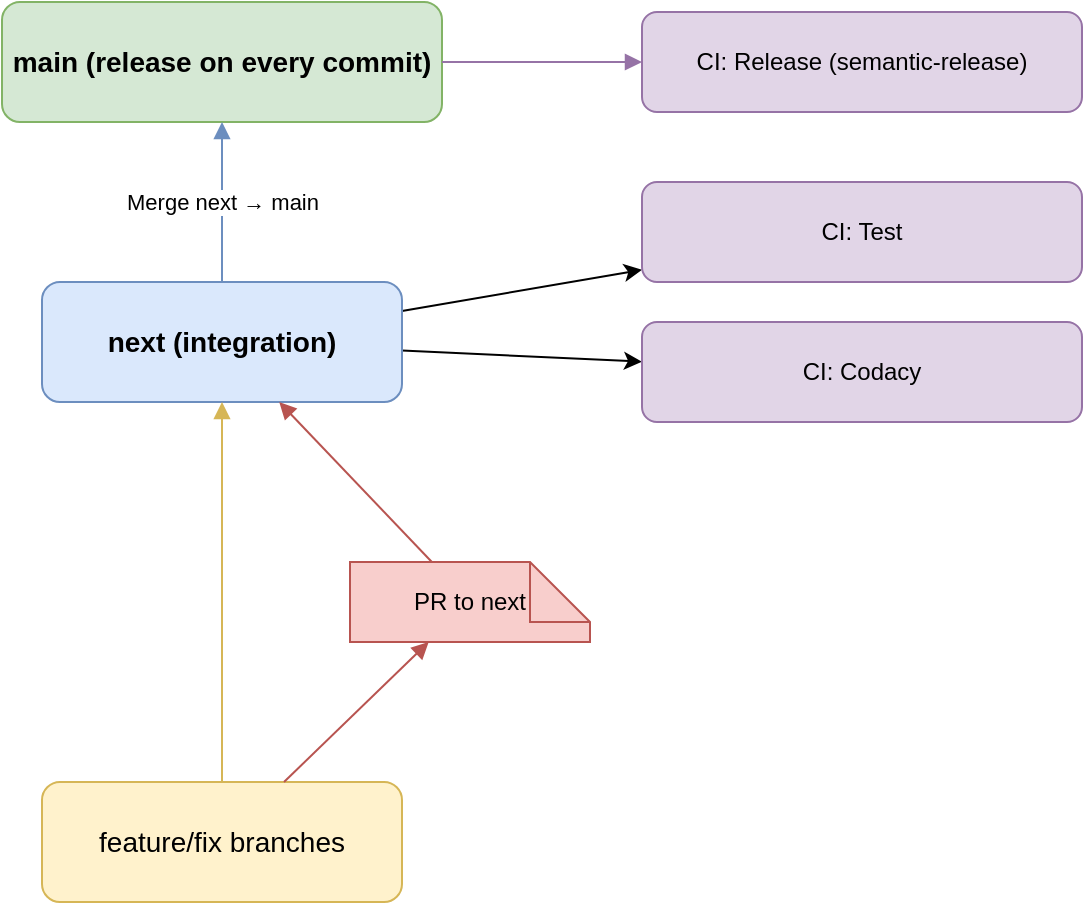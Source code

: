<mxfile>
    <diagram name="Development Flow" id="dev-flow-1">
        <mxGraphModel dx="605" dy="542" grid="1" gridSize="10" guides="1" tooltips="1" connect="1" arrows="1" fold="1" page="1" pageScale="1" pageWidth="827" pageHeight="1169" math="0" shadow="0">
            <root>
                <mxCell id="0"/>
                <mxCell id="1" parent="0"/>
                <mxCell id="main" value="main (release on every commit)" style="rounded=1;whiteSpace=wrap;html=1;fillColor=#d5e8d4;strokeColor=#82b366;fontSize=14;fontStyle=1;" parent="1" vertex="1">
                    <mxGeometry x="120" y="40" width="220" height="60" as="geometry"/>
                </mxCell>
                <mxCell id="3" style="edgeStyle=none;html=1;" edge="1" parent="1" source="next" target="2">
                    <mxGeometry relative="1" as="geometry"/>
                </mxCell>
                <mxCell id="5" style="edgeStyle=none;html=1;" edge="1" parent="1" source="next" target="4">
                    <mxGeometry relative="1" as="geometry"/>
                </mxCell>
                <mxCell id="next" value="next (integration)" style="rounded=1;whiteSpace=wrap;html=1;fillColor=#dae8fc;strokeColor=#6c8ebf;fontSize=14;fontStyle=1;" parent="1" vertex="1">
                    <mxGeometry x="140" y="180" width="180" height="60" as="geometry"/>
                </mxCell>
                <mxCell id="feature" value="feature/fix branches" style="rounded=1;whiteSpace=wrap;html=1;fillColor=#fff2cc;strokeColor=#d6b656;fontSize=14;" parent="1" vertex="1">
                    <mxGeometry x="140" y="430" width="180" height="60" as="geometry"/>
                </mxCell>
                <mxCell id="pr" value="PR to next" style="shape=note;whiteSpace=wrap;html=1;fillColor=#f8cecc;strokeColor=#b85450;fontSize=12;" parent="1" vertex="1">
                    <mxGeometry x="294" y="320" width="120" height="40" as="geometry"/>
                </mxCell>
                <mxCell id="merge-next-main" value="Merge next → main" style="rounded=0;orthogonalLoop=1;jettySize=auto;html=1;endArrow=block;endFill=1;strokeColor=#6c8ebf;" parent="1" source="next" target="main" edge="1">
                    <mxGeometry relative="1" as="geometry">
                        <mxPoint x="510" y="230" as="targetPoint"/>
                    </mxGeometry>
                </mxCell>
                <mxCell id="release" value="CI: Release (semantic-release)" style="rounded=1;whiteSpace=wrap;html=1;fillColor=#e1d5e7;strokeColor=#9673a6;fontSize=12;" parent="1" vertex="1">
                    <mxGeometry x="440" y="45" width="220" height="50" as="geometry"/>
                </mxCell>
                <mxCell id="main-release" value="" style="rounded=0;orthogonalLoop=1;jettySize=auto;html=1;endArrow=block;endFill=1;strokeColor=#9673a6;" parent="1" source="main" target="release" edge="1">
                    <mxGeometry relative="1" as="geometry"/>
                </mxCell>
                <mxCell id="feature-next" value="" style="rounded=0;orthogonalLoop=1;jettySize=auto;html=1;endArrow=block;endFill=1;strokeColor=#d6b656;" parent="1" source="feature" target="next" edge="1">
                    <mxGeometry relative="1" as="geometry"/>
                </mxCell>
                <mxCell id="pr-feature" value="" style="rounded=0;orthogonalLoop=1;jettySize=auto;html=1;endArrow=block;endFill=1;strokeColor=#b85450;" parent="1" source="feature" target="pr" edge="1">
                    <mxGeometry relative="1" as="geometry"/>
                </mxCell>
                <mxCell id="pr-next" value="" style="rounded=0;orthogonalLoop=1;jettySize=auto;html=1;endArrow=block;endFill=1;strokeColor=#b85450;" parent="1" source="pr" target="next" edge="1">
                    <mxGeometry relative="1" as="geometry"/>
                </mxCell>
                <mxCell id="2" value="CI: Test" style="rounded=1;whiteSpace=wrap;html=1;fillColor=#e1d5e7;strokeColor=#9673a6;fontSize=12;" vertex="1" parent="1">
                    <mxGeometry x="440" y="130" width="220" height="50" as="geometry"/>
                </mxCell>
                <mxCell id="4" value="CI: Codacy" style="rounded=1;whiteSpace=wrap;html=1;fillColor=#e1d5e7;strokeColor=#9673a6;fontSize=12;" vertex="1" parent="1">
                    <mxGeometry x="440" y="200" width="220" height="50" as="geometry"/>
                </mxCell>
            </root>
        </mxGraphModel>
    </diagram>
</mxfile>